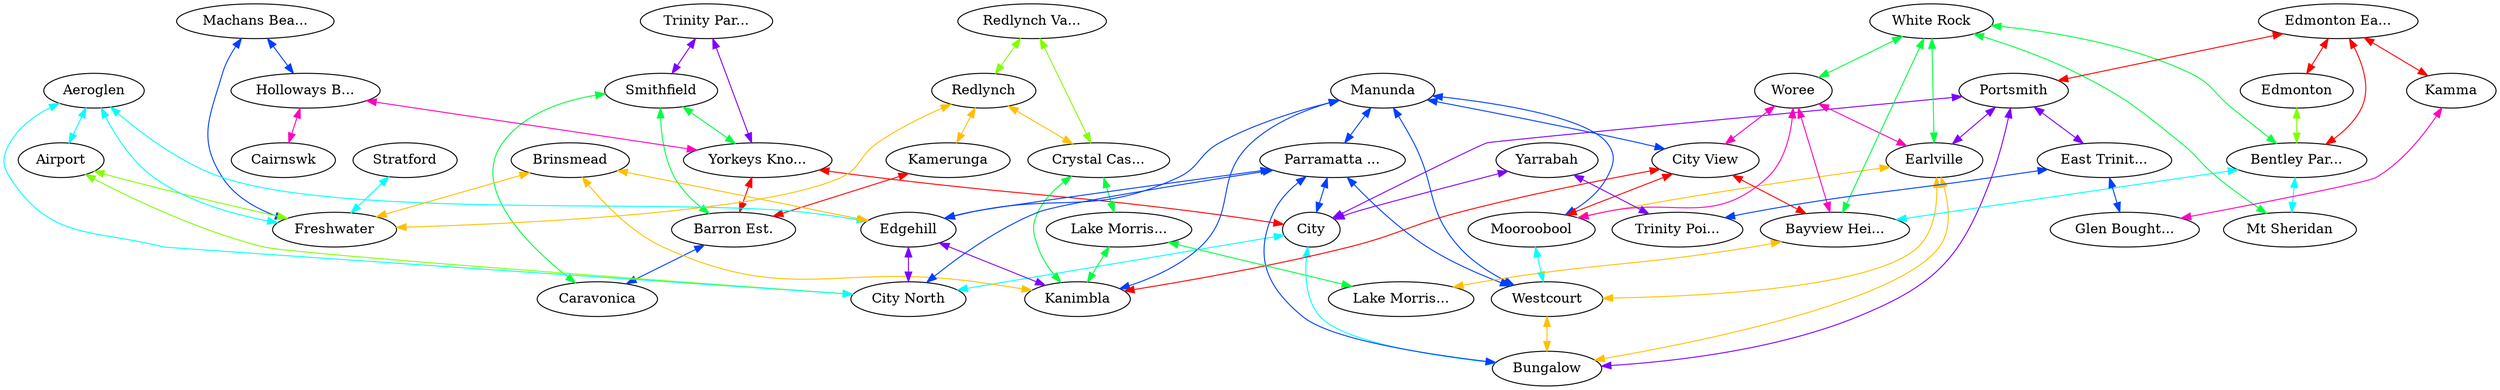 graph x {
"Trinity Park" [pos="1.23611111111111,-1.16666666666667",label="Trinity Par..."]
"Smithfield" [pos="1,-2.01388888888889",label="Smithfield"]
"Yorkeys Knob" [pos="1.75,-1.76388888888889",label="Yorkeys Kno..."]
"Holloways Beach" [pos="2.38888888888889,-2.59722222222222",label="Holloways B..."]
"Cairnswk" [pos="2.38888888888889,-1.75",label="Cairnswk"]
"Machans Beach" [pos="3.36111111111111,-2.22222222222222",label="Machans Bea..."]
"Caravonica" [pos="1.25,-3.43055555555556",label="Caravonica"]
"Barron Est." [pos="1.58333333333333,-3.20833333333333",label="Barron Est."]
"Stratford" [pos="2.18055555555556,-3.08333333333333",label="Stratford"]
"Kamerunga" [pos="1.73611111111111,-3.86111111111111",label="Kamerunga"]
"Airport" [pos="4.05555555555556,-2.79166666666667",label="Airport"]
"City North" [pos="4.47222222222222,-3.72222222222222",label="City North"]
"City" [pos="5.22222222222222,-4.01388888888889",label="City"]
"Bungalow" [pos="4.98611111111111,-4.875",label="Bungalow"]
"Portsmith" [pos="5.38888888888889,-4.94444444444444",label="Portsmith"]
"Redlynch" [pos="2.34722222222222,-4.38888888888889",label="Redlynch"]
"Redlynch Valley" [pos="2.06944444444444,-4.86111111111111",label="Redlynch Va..."]
"Crystal Cascades" [pos="2.51388888888889,-5.72222222222222",label="Crystal Cas..."]
"Freshwater" [pos="2.45833333333333,-3.59722222222222",label="Freshwater"]
"Aeroglen" [pos="3.47222222222222,-3.22222222222222",label="Aeroglen"]
"Brinsmead" [pos="2.97222222222222,-4.41666666666667",label="Brinsmead"]
"Edgehill" [pos="3.65277777777778,-4.25",label="Edgehill"]
"Kanimbla" [pos="3.43055555555556,-4.91666666666667",label="Kanimbla"]
"Manunda" [pos="3.81944444444444,-4.75",label="Manunda"]
"Parramatta Park" [pos="4.80555555555556,-4.27777777777778",label="Parramatta ..."]
"Mooroobool" [pos="4.16666666666667,-5.41666666666667",label="Mooroobool"]
"Westcourt" [pos="4.48611111111111,-4.93055555555556",label="Westcourt"]
"Earlville" [pos="4.61111111111111,-5.33333333333333",label="Earlville"]
"City View" [pos="3.81944444444444,-5.59722222222222",label="City View"]
"Bayview Heights" [pos="4.66666666666667,-6.69444444444444",label="Bayview Hei..."]
"Woree" [pos="4.75,-6.06944444444444",label="Woree"]
"White Rock" [pos="5.18055555555556,-6.15277777777778",label="White Rock"]
"Mt Sheridan" [pos="5.41666666666667,-6.98611111111111",label="Mt Sheridan"]
"Bentley Park" [pos="5.79166666666667,-7.36111111111111",label="Bentley Par..."]
"Edmonton" [pos="4.70833333333333,-8.41666666666667",label="Edmonton"]
"Edmonton East" [pos="6.77777777777778,-8",label="Edmonton Ea..."]
"Kamma" [pos="8.06944444444444,-7.41666666666667",label="Kamma"]
"Glen Boughton" [pos="6.81944444444444,-4.29166666666667",label="Glen Bought..."]
"East Trinity" [pos="6.45833333333333,-3.75",label="East Trinit..."]
"Trinity Point" [pos="6.375,-2.59722222222222",label="Trinity Poi..."]
"Yarrabah" [pos="8.20833333333333,-2.02777777777778",label="Yarrabah"]
"Lake Morris West" [pos="2.70833333333333,-8.05555555555556",label="Lake Morris..."]
"Lake Morris East" [pos="3.41666666666667,-7.97222222222222",label="Lake Morris..."]
"Brinsmead" -- "Kanimbla" [dir="both",color="0.125,1,1"]
"Brinsmead" -- "Freshwater" [dir="both",color="0.125,1,1"]
"Brinsmead" -- "Edgehill" [dir="both",color="0.125,1,1"]
"Redlynch Valley" -- "Crystal Cascades" [dir="both",color="0.25,1,1"]
"Redlynch Valley" -- "Redlynch" [dir="both",color="0.25,1,1"]
"White Rock" -- "Bayview Heights" [dir="both",color="0.375,1,1"]
"White Rock" -- "Earlville" [dir="both",color="0.375,1,1"]
"White Rock" -- "Mt Sheridan" [dir="both",color="0.375,1,1"]
"White Rock" -- "Woree" [dir="both",color="0.375,1,1"]
"White Rock" -- "Bentley Park" [dir="both",color="0.375,1,1"]
"Aeroglen" -- "Airport" [dir="both",color="0.5,1,1"]
"Aeroglen" -- "Freshwater" [dir="both",color="0.5,1,1"]
"Aeroglen" -- "Edgehill" [dir="both",color="0.5,1,1"]
"Aeroglen" -- "City North" [dir="both",color="0.5,1,1"]
"Machans Beach" -- "Freshwater" [dir="both",color="0.625,1,1"]
"Machans Beach" -- "Holloways Beach" [dir="both",color="0.625,1,1"]
"Trinity Park" -- "Smithfield" [dir="both",color="0.75,1,1"]
"Trinity Park" -- "Yorkeys Knob" [dir="both",color="0.75,1,1"]
"Woree" -- "Bayview Heights" [dir="both",color="0.875,1,1"]
"Woree" -- "Earlville" [dir="both",color="0.875,1,1"]
"Woree" -- "Mooroobool" [dir="both",color="0.875,1,1"]
"Woree" -- "City View" [dir="both",color="0.875,1,1"]
"Edmonton East" -- "Edmonton" [dir="both",color="1,1,1"]
"Edmonton East" -- "Bentley Park" [dir="both",color="1,1,1"]
"Edmonton East" -- "Portsmith" [dir="both",color="1,1,1"]
"Edmonton East" -- "Kamma" [dir="both",color="1,1,1"]
"Redlynch" -- "Kamerunga" [dir="both",color="0.125,1,1"]
"Redlynch" -- "Crystal Cascades" [dir="both",color="0.125,1,1"]
"Redlynch" -- "Freshwater" [dir="both",color="0.125,1,1"]
"Edmonton" -- "Bentley Park" [dir="both",color="0.25,1,1"]
"Smithfield" -- "Barron Est." [dir="both",color="0.375,1,1"]
"Smithfield" -- "Caravonica" [dir="both",color="0.375,1,1"]
"Smithfield" -- "Yorkeys Knob" [dir="both",color="0.375,1,1"]
"Bentley Park" -- "Bayview Heights" [dir="both",color="0.5,1,1"]
"Bentley Park" -- "Mt Sheridan" [dir="both",color="0.5,1,1"]
"Manunda" -- "Westcourt" [dir="both",color="0.625,1,1"]
"Manunda" -- "Kanimbla" [dir="both",color="0.625,1,1"]
"Manunda" -- "Mooroobool" [dir="both",color="0.625,1,1"]
"Manunda" -- "Parramatta Park" [dir="both",color="0.625,1,1"]
"Manunda" -- "Edgehill" [dir="both",color="0.625,1,1"]
"Manunda" -- "City View" [dir="both",color="0.625,1,1"]
"Portsmith" -- "Earlville" [dir="both",color="0.75,1,1"]
"Portsmith" -- "Bungalow" [dir="both",color="0.75,1,1"]
"Portsmith" -- "City" [dir="both",color="0.75,1,1"]
"Portsmith" -- "East Trinity" [dir="both",color="0.75,1,1"]
"Kamma" -- "Glen Boughton" [dir="both",color="0.875,1,1"]
"City View" -- "Bayview Heights" [dir="both",color="1,1,1"]
"City View" -- "Kanimbla" [dir="both",color="1,1,1"]
"City View" -- "Mooroobool" [dir="both",color="1,1,1"]
"Bayview Heights" -- "Lake Morris East" [dir="both",color="0.125,1,1"]
"Airport" -- "Freshwater" [dir="both",color="0.25,1,1"]
"Airport" -- "City North" [dir="both",color="0.25,1,1"]
"Crystal Cascades" -- "Kanimbla" [dir="both",color="0.375,1,1"]
"Crystal Cascades" -- "Lake Morris West" [dir="both",color="0.375,1,1"]
"Stratford" -- "Freshwater" [dir="both",color="0.5,1,1"]
"Parramatta Park" -- "Westcourt" [dir="both",color="0.625,1,1"]
"Parramatta Park" -- "Bungalow" [dir="both",color="0.625,1,1"]
"Parramatta Park" -- "City" [dir="both",color="0.625,1,1"]
"Parramatta Park" -- "Edgehill" [dir="both",color="0.625,1,1"]
"Parramatta Park" -- "City North" [dir="both",color="0.625,1,1"]
"Edgehill" -- "Kanimbla" [dir="both",color="0.75,1,1"]
"Edgehill" -- "City North" [dir="both",color="0.75,1,1"]
"Holloways Beach" -- "Cairnswk" [dir="both",color="0.875,1,1"]
"Holloways Beach" -- "Yorkeys Knob" [dir="both",color="0.875,1,1"]
"Yorkeys Knob" -- "Barron Est." [dir="both",color="1,1,1"]
"Yorkeys Knob" -- "City" [dir="both",color="1,1,1"]
"Earlville" -- "Westcourt" [dir="both",color="0.125,1,1"]
"Earlville" -- "Bungalow" [dir="both",color="0.125,1,1"]
"Earlville" -- "Mooroobool" [dir="both",color="0.125,1,1"]
"Lake Morris West" -- "Kanimbla" [dir="both",color="0.375,1,1"]
"Lake Morris West" -- "Lake Morris East" [dir="both",color="0.375,1,1"]
"Mooroobool" -- "Westcourt" [dir="both",color="0.5,1,1"]
"East Trinity" -- "Glen Boughton" [dir="both",color="0.625,1,1"]
"East Trinity" -- "Trinity Point" [dir="both",color="0.625,1,1"]
"Yarrabah" -- "Trinity Point" [dir="both",color="0.75,1,1"]
"Yarrabah" -- "City" [dir="both",color="0.75,1,1"]
"Kamerunga" -- "Barron Est." [dir="both",color="1,1,1"]
"Westcourt" -- "Bungalow" [dir="both",color="0.125,1,1"]
"City" -- "Bungalow" [dir="both",color="0.5,1,1"]
"City" -- "City North" [dir="both",color="0.5,1,1"]
"Barron Est." -- "Caravonica" [dir="both",color="0.625,1,1"]
}
